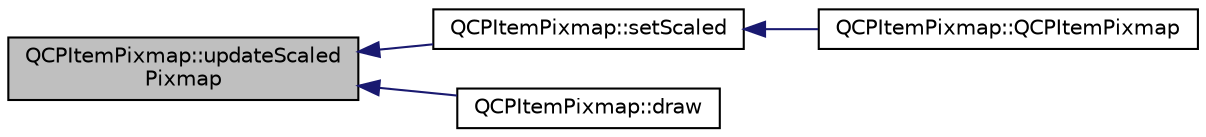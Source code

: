 digraph "QCPItemPixmap::updateScaledPixmap"
{
  edge [fontname="Helvetica",fontsize="10",labelfontname="Helvetica",labelfontsize="10"];
  node [fontname="Helvetica",fontsize="10",shape=record];
  rankdir="LR";
  Node111 [label="QCPItemPixmap::updateScaled\lPixmap",height=0.2,width=0.4,color="black", fillcolor="grey75", style="filled", fontcolor="black"];
  Node111 -> Node112 [dir="back",color="midnightblue",fontsize="10",style="solid",fontname="Helvetica"];
  Node112 [label="QCPItemPixmap::setScaled",height=0.2,width=0.4,color="black", fillcolor="white", style="filled",URL="$d7/dbd/class_q_c_p_item_pixmap.html#aea813ff1b12163ae5d3ac182593b1d6f"];
  Node112 -> Node113 [dir="back",color="midnightblue",fontsize="10",style="solid",fontname="Helvetica"];
  Node113 [label="QCPItemPixmap::QCPItemPixmap",height=0.2,width=0.4,color="black", fillcolor="white", style="filled",URL="$d7/dbd/class_q_c_p_item_pixmap.html#aa6de42a37261b21a5480e7da122345c3"];
  Node111 -> Node114 [dir="back",color="midnightblue",fontsize="10",style="solid",fontname="Helvetica"];
  Node114 [label="QCPItemPixmap::draw",height=0.2,width=0.4,color="black", fillcolor="white", style="filled",URL="$d7/dbd/class_q_c_p_item_pixmap.html#a879e8076c2db01a38b34cfa73ec95d2f"];
}
